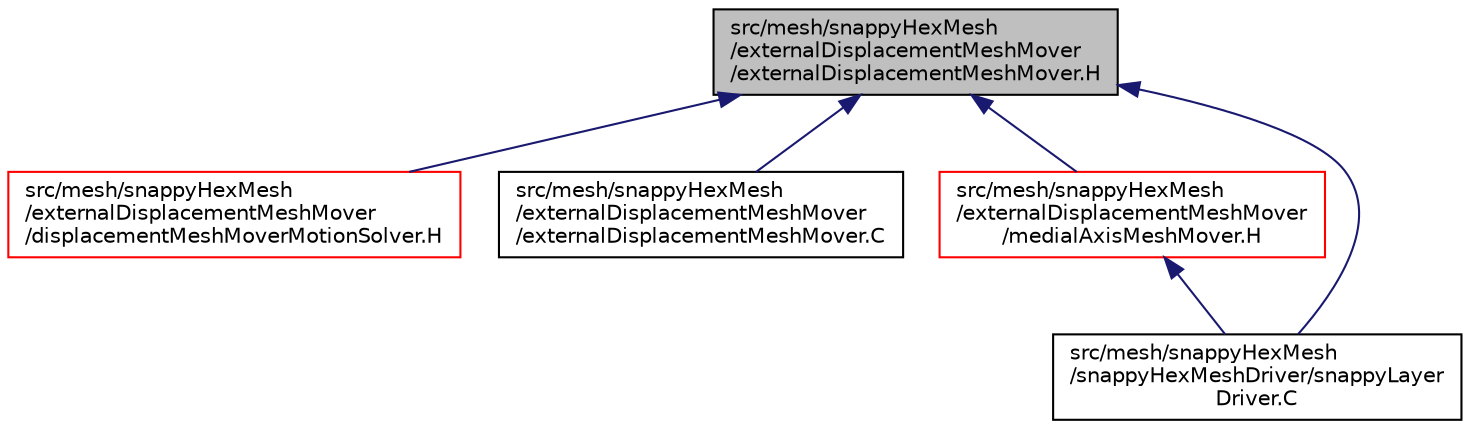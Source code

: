 digraph "src/mesh/snappyHexMesh/externalDisplacementMeshMover/externalDisplacementMeshMover.H"
{
  bgcolor="transparent";
  edge [fontname="Helvetica",fontsize="10",labelfontname="Helvetica",labelfontsize="10"];
  node [fontname="Helvetica",fontsize="10",shape=record];
  Node1 [label="src/mesh/snappyHexMesh\l/externalDisplacementMeshMover\l/externalDisplacementMeshMover.H",height=0.2,width=0.4,color="black", fillcolor="grey75", style="filled", fontcolor="black"];
  Node1 -> Node2 [dir="back",color="midnightblue",fontsize="10",style="solid",fontname="Helvetica"];
  Node2 [label="src/mesh/snappyHexMesh\l/externalDisplacementMeshMover\l/displacementMeshMoverMotionSolver.H",height=0.2,width=0.4,color="red",URL="$a07389.html"];
  Node1 -> Node3 [dir="back",color="midnightblue",fontsize="10",style="solid",fontname="Helvetica"];
  Node3 [label="src/mesh/snappyHexMesh\l/externalDisplacementMeshMover\l/externalDisplacementMeshMover.C",height=0.2,width=0.4,color="black",URL="$a07390.html"];
  Node1 -> Node4 [dir="back",color="midnightblue",fontsize="10",style="solid",fontname="Helvetica"];
  Node4 [label="src/mesh/snappyHexMesh\l/externalDisplacementMeshMover\l/medialAxisMeshMover.H",height=0.2,width=0.4,color="red",URL="$a07393.html"];
  Node4 -> Node5 [dir="back",color="midnightblue",fontsize="10",style="solid",fontname="Helvetica"];
  Node5 [label="src/mesh/snappyHexMesh\l/snappyHexMeshDriver/snappyLayer\lDriver.C",height=0.2,width=0.4,color="black",URL="$a07425.html",tooltip="All to do with adding cell layers. "];
  Node1 -> Node5 [dir="back",color="midnightblue",fontsize="10",style="solid",fontname="Helvetica"];
}
